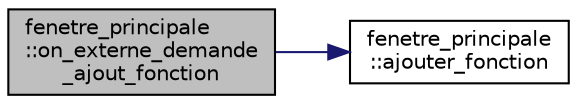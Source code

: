 digraph "fenetre_principale::on_externe_demande_ajout_fonction"
{
  edge [fontname="Helvetica",fontsize="10",labelfontname="Helvetica",labelfontsize="10"];
  node [fontname="Helvetica",fontsize="10",shape=record];
  rankdir="LR";
  Node212 [label="fenetre_principale\l::on_externe_demande\l_ajout_fonction",height=0.2,width=0.4,color="black", fillcolor="grey75", style="filled", fontcolor="black"];
  Node212 -> Node213 [color="midnightblue",fontsize="10",style="solid",fontname="Helvetica"];
  Node213 [label="fenetre_principale\l::ajouter_fonction",height=0.2,width=0.4,color="black", fillcolor="white", style="filled",URL="$classfenetre__principale.html#a0257f102b5827b67ca870579e062232e",tooltip="Ajoute une fonction dans un conteneur donné. "];
}
